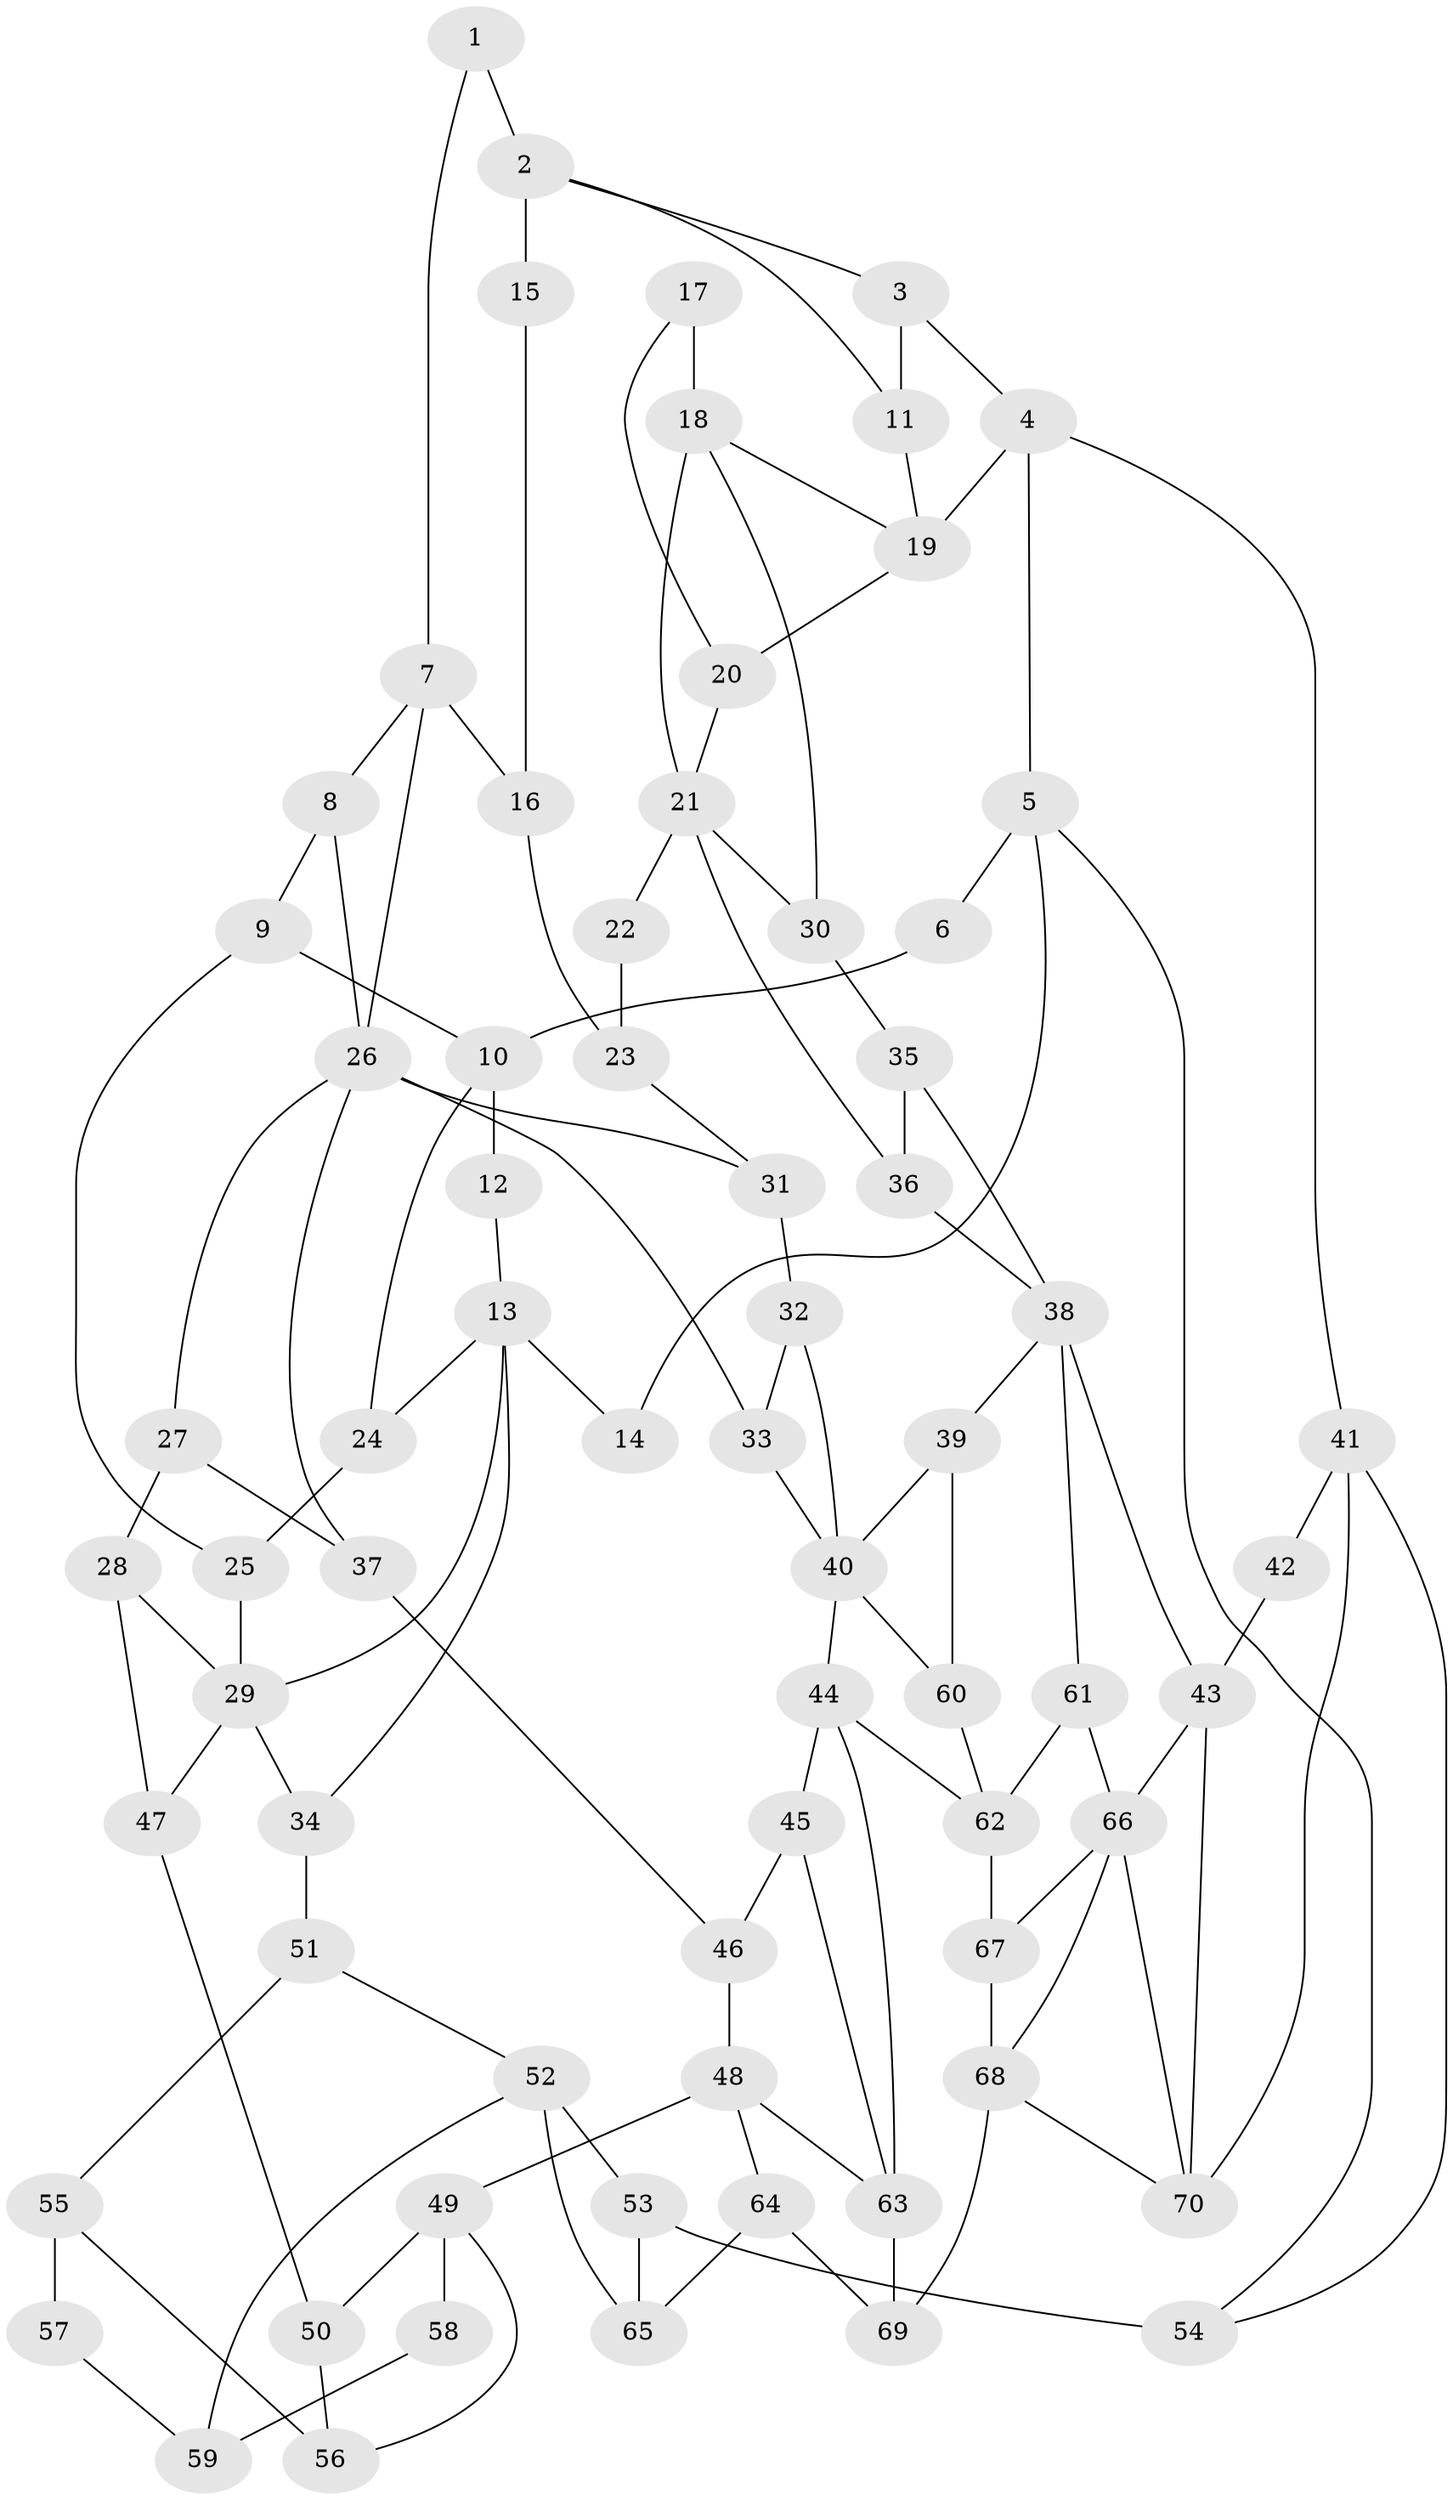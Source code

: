 // original degree distribution, {3: 0.02857142857142857, 4: 0.25, 6: 0.2642857142857143, 5: 0.45714285714285713}
// Generated by graph-tools (version 1.1) at 2025/38/03/09/25 02:38:36]
// undirected, 70 vertices, 116 edges
graph export_dot {
graph [start="1"]
  node [color=gray90,style=filled];
  1;
  2;
  3;
  4;
  5;
  6;
  7;
  8;
  9;
  10;
  11;
  12;
  13;
  14;
  15;
  16;
  17;
  18;
  19;
  20;
  21;
  22;
  23;
  24;
  25;
  26;
  27;
  28;
  29;
  30;
  31;
  32;
  33;
  34;
  35;
  36;
  37;
  38;
  39;
  40;
  41;
  42;
  43;
  44;
  45;
  46;
  47;
  48;
  49;
  50;
  51;
  52;
  53;
  54;
  55;
  56;
  57;
  58;
  59;
  60;
  61;
  62;
  63;
  64;
  65;
  66;
  67;
  68;
  69;
  70;
  1 -- 2 [weight=2.0];
  1 -- 7 [weight=2.0];
  2 -- 3 [weight=1.0];
  2 -- 11 [weight=1.0];
  2 -- 15 [weight=2.0];
  3 -- 4 [weight=1.0];
  3 -- 11 [weight=1.0];
  4 -- 5 [weight=1.0];
  4 -- 19 [weight=1.0];
  4 -- 41 [weight=1.0];
  5 -- 6 [weight=1.0];
  5 -- 14 [weight=1.0];
  5 -- 54 [weight=1.0];
  6 -- 10 [weight=2.0];
  7 -- 8 [weight=1.0];
  7 -- 16 [weight=1.0];
  7 -- 26 [weight=1.0];
  8 -- 9 [weight=1.0];
  8 -- 26 [weight=1.0];
  9 -- 10 [weight=1.0];
  9 -- 25 [weight=1.0];
  10 -- 12 [weight=2.0];
  10 -- 24 [weight=1.0];
  11 -- 19 [weight=1.0];
  12 -- 13 [weight=1.0];
  13 -- 14 [weight=2.0];
  13 -- 24 [weight=1.0];
  13 -- 29 [weight=1.0];
  13 -- 34 [weight=1.0];
  15 -- 16 [weight=1.0];
  16 -- 23 [weight=1.0];
  17 -- 18 [weight=3.0];
  17 -- 20 [weight=1.0];
  18 -- 19 [weight=1.0];
  18 -- 21 [weight=1.0];
  18 -- 30 [weight=1.0];
  19 -- 20 [weight=1.0];
  20 -- 21 [weight=1.0];
  21 -- 22 [weight=2.0];
  21 -- 30 [weight=1.0];
  21 -- 36 [weight=1.0];
  22 -- 23 [weight=1.0];
  23 -- 31 [weight=1.0];
  24 -- 25 [weight=1.0];
  25 -- 29 [weight=1.0];
  26 -- 27 [weight=1.0];
  26 -- 31 [weight=1.0];
  26 -- 33 [weight=1.0];
  26 -- 37 [weight=1.0];
  27 -- 28 [weight=1.0];
  27 -- 37 [weight=1.0];
  28 -- 29 [weight=1.0];
  28 -- 47 [weight=1.0];
  29 -- 34 [weight=1.0];
  29 -- 47 [weight=1.0];
  30 -- 35 [weight=1.0];
  31 -- 32 [weight=1.0];
  32 -- 33 [weight=1.0];
  32 -- 40 [weight=1.0];
  33 -- 40 [weight=1.0];
  34 -- 51 [weight=1.0];
  35 -- 36 [weight=1.0];
  35 -- 38 [weight=1.0];
  36 -- 38 [weight=1.0];
  37 -- 46 [weight=1.0];
  38 -- 39 [weight=1.0];
  38 -- 43 [weight=2.0];
  38 -- 61 [weight=1.0];
  39 -- 40 [weight=1.0];
  39 -- 60 [weight=1.0];
  40 -- 44 [weight=2.0];
  40 -- 60 [weight=1.0];
  41 -- 42 [weight=1.0];
  41 -- 54 [weight=1.0];
  41 -- 70 [weight=1.0];
  42 -- 43 [weight=2.0];
  43 -- 66 [weight=1.0];
  43 -- 70 [weight=1.0];
  44 -- 45 [weight=1.0];
  44 -- 62 [weight=1.0];
  44 -- 63 [weight=1.0];
  45 -- 46 [weight=1.0];
  45 -- 63 [weight=1.0];
  46 -- 48 [weight=1.0];
  47 -- 50 [weight=1.0];
  48 -- 49 [weight=2.0];
  48 -- 63 [weight=1.0];
  48 -- 64 [weight=2.0];
  49 -- 50 [weight=1.0];
  49 -- 56 [weight=1.0];
  49 -- 58 [weight=2.0];
  50 -- 56 [weight=1.0];
  51 -- 52 [weight=1.0];
  51 -- 55 [weight=1.0];
  52 -- 53 [weight=2.0];
  52 -- 59 [weight=1.0];
  52 -- 65 [weight=1.0];
  53 -- 54 [weight=2.0];
  53 -- 65 [weight=2.0];
  55 -- 56 [weight=1.0];
  55 -- 57 [weight=2.0];
  57 -- 59 [weight=1.0];
  58 -- 59 [weight=1.0];
  60 -- 62 [weight=1.0];
  61 -- 62 [weight=1.0];
  61 -- 66 [weight=1.0];
  62 -- 67 [weight=1.0];
  63 -- 69 [weight=1.0];
  64 -- 65 [weight=2.0];
  64 -- 69 [weight=2.0];
  66 -- 67 [weight=1.0];
  66 -- 68 [weight=1.0];
  66 -- 70 [weight=1.0];
  67 -- 68 [weight=2.0];
  68 -- 69 [weight=2.0];
  68 -- 70 [weight=1.0];
}

